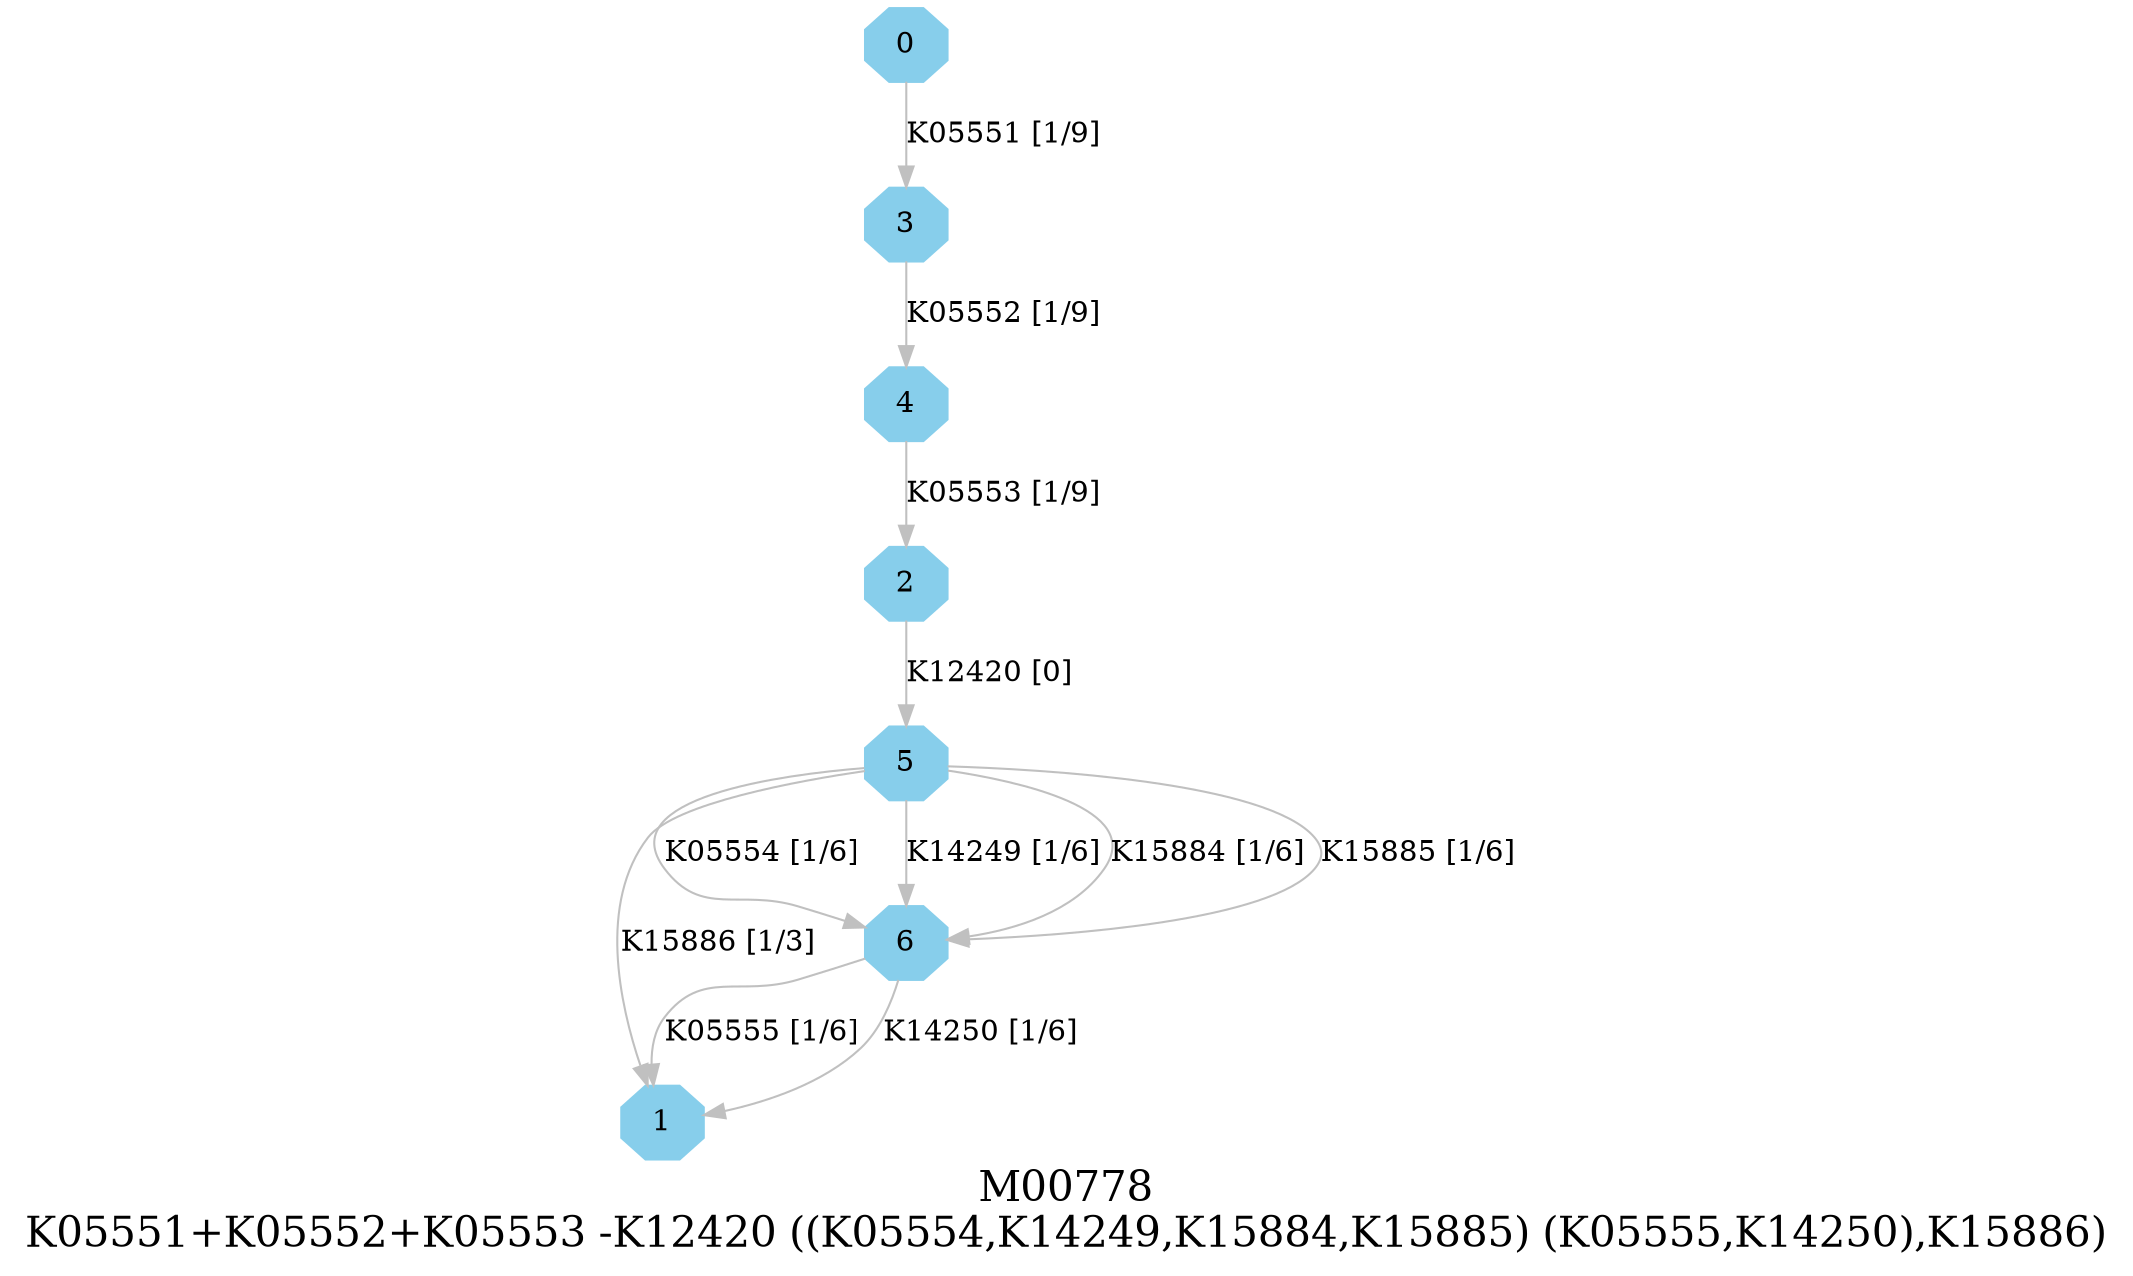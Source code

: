 digraph G {
graph [label="M00778
K05551+K05552+K05553 -K12420 ((K05554,K14249,K15884,K15885) (K05555,K14250),K15886)",fontsize=20];
node [shape=box,style=filled];
edge [len=3,color=grey];
{node [width=.3,height=.3,shape=octagon,style=filled,color=skyblue] 0 1 2 3 4 5 6 }
0 -> 3 [label="K05551 [1/9]"];
2 -> 5 [label="K12420 [0]"];
3 -> 4 [label="K05552 [1/9]"];
4 -> 2 [label="K05553 [1/9]"];
5 -> 6 [label="K05554 [1/6]"];
5 -> 6 [label="K14249 [1/6]"];
5 -> 6 [label="K15884 [1/6]"];
5 -> 6 [label="K15885 [1/6]"];
5 -> 1 [label="K15886 [1/3]"];
6 -> 1 [label="K05555 [1/6]"];
6 -> 1 [label="K14250 [1/6]"];
}